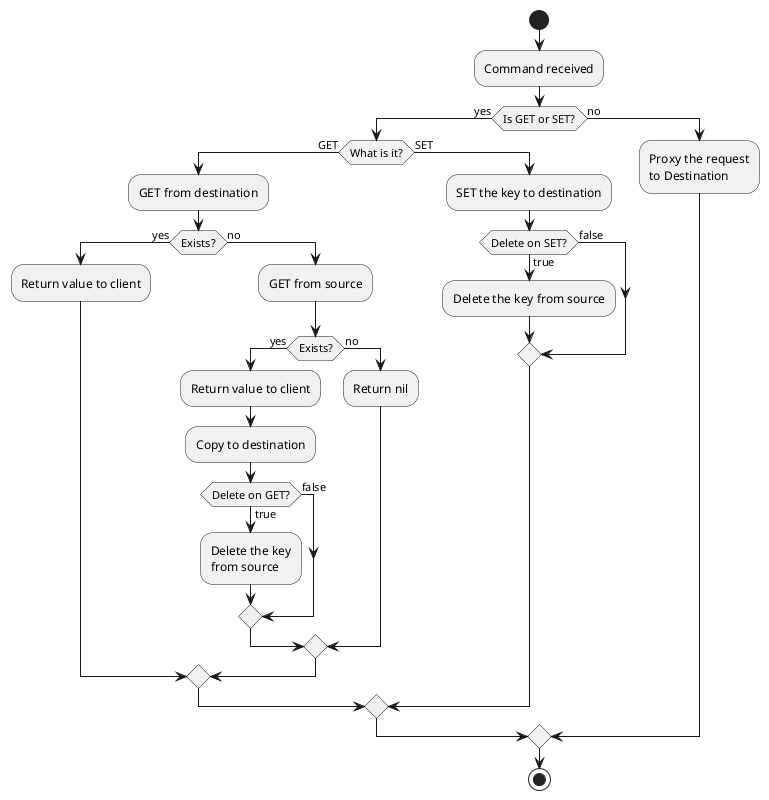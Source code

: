 @startuml

start

:Command received;

if (Is GET or SET?) then (yes)
    if (What is it?) then (GET)
        :GET from destination;
        if (Exists?) then (yes)
            :Return value to client;
        else (no)
            :GET from source;
            if (Exists?) then (yes)
                :Return value to client;
                :Copy to destination;
                if (Delete on GET?) then (true)
                    :Delete the key\nfrom source;
                else (false)
                endif
            else (no)
                :Return nil;
            endif
        endif
    else (SET)
        :SET the key to destination;
        if (Delete on SET?) then (true)
            :Delete the key from source;
        else (false)
        endif
    endif
else (no)
    :Proxy the request\nto Destination;
endif

stop

@enduml